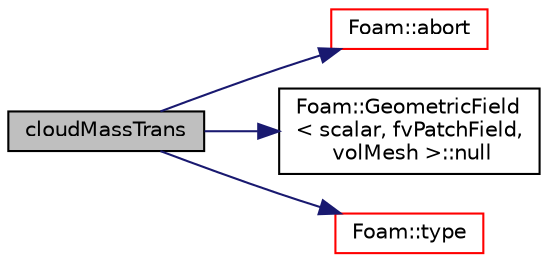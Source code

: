 digraph "cloudMassTrans"
{
  bgcolor="transparent";
  edge [fontname="Helvetica",fontsize="10",labelfontname="Helvetica",labelfontsize="10"];
  node [fontname="Helvetica",fontsize="10",shape=record];
  rankdir="LR";
  Node709 [label="cloudMassTrans",height=0.2,width=0.4,color="black", fillcolor="grey75", style="filled", fontcolor="black"];
  Node709 -> Node710 [color="midnightblue",fontsize="10",style="solid",fontname="Helvetica"];
  Node710 [label="Foam::abort",height=0.2,width=0.4,color="red",URL="$a21851.html#a447107a607d03e417307c203fa5fb44b"];
  Node709 -> Node755 [color="midnightblue",fontsize="10",style="solid",fontname="Helvetica"];
  Node755 [label="Foam::GeometricField\l\< scalar, fvPatchField,\l volMesh \>::null",height=0.2,width=0.4,color="black",URL="$a23249.html#ac8e78b2b70fc0c890aedf7cde2c712f1",tooltip="Return a null geometric field. "];
  Node709 -> Node756 [color="midnightblue",fontsize="10",style="solid",fontname="Helvetica"];
  Node756 [label="Foam::type",height=0.2,width=0.4,color="red",URL="$a21851.html#aec48583af672626378f501eb9fc32cd1",tooltip="Return the file type: DIRECTORY or FILE. "];
}

